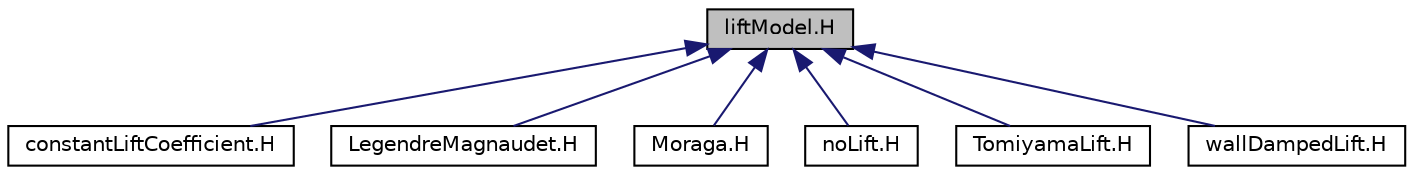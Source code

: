 digraph "liftModel.H"
{
  bgcolor="transparent";
  edge [fontname="Helvetica",fontsize="10",labelfontname="Helvetica",labelfontsize="10"];
  node [fontname="Helvetica",fontsize="10",shape=record];
  Node1 [label="liftModel.H",height=0.2,width=0.4,color="black", fillcolor="grey75", style="filled", fontcolor="black"];
  Node1 -> Node2 [dir="back",color="midnightblue",fontsize="10",style="solid",fontname="Helvetica"];
  Node2 [label="constantLiftCoefficient.H",height=0.2,width=0.4,color="black",URL="$a00235.html"];
  Node1 -> Node3 [dir="back",color="midnightblue",fontsize="10",style="solid",fontname="Helvetica"];
  Node3 [label="LegendreMagnaudet.H",height=0.2,width=0.4,color="black",URL="$a00350.html"];
  Node1 -> Node4 [dir="back",color="midnightblue",fontsize="10",style="solid",fontname="Helvetica"];
  Node4 [label="Moraga.H",height=0.2,width=0.4,color="black",URL="$a00397.html"];
  Node1 -> Node5 [dir="back",color="midnightblue",fontsize="10",style="solid",fontname="Helvetica"];
  Node5 [label="noLift.H",height=0.2,width=0.4,color="black",URL="$a00442.html"];
  Node1 -> Node6 [dir="back",color="midnightblue",fontsize="10",style="solid",fontname="Helvetica"];
  Node6 [label="TomiyamaLift.H",height=0.2,width=0.4,color="black",URL="$a00542.html"];
  Node1 -> Node7 [dir="back",color="midnightblue",fontsize="10",style="solid",fontname="Helvetica"];
  Node7 [label="wallDampedLift.H",height=0.2,width=0.4,color="black",URL="$a00588.html"];
}

